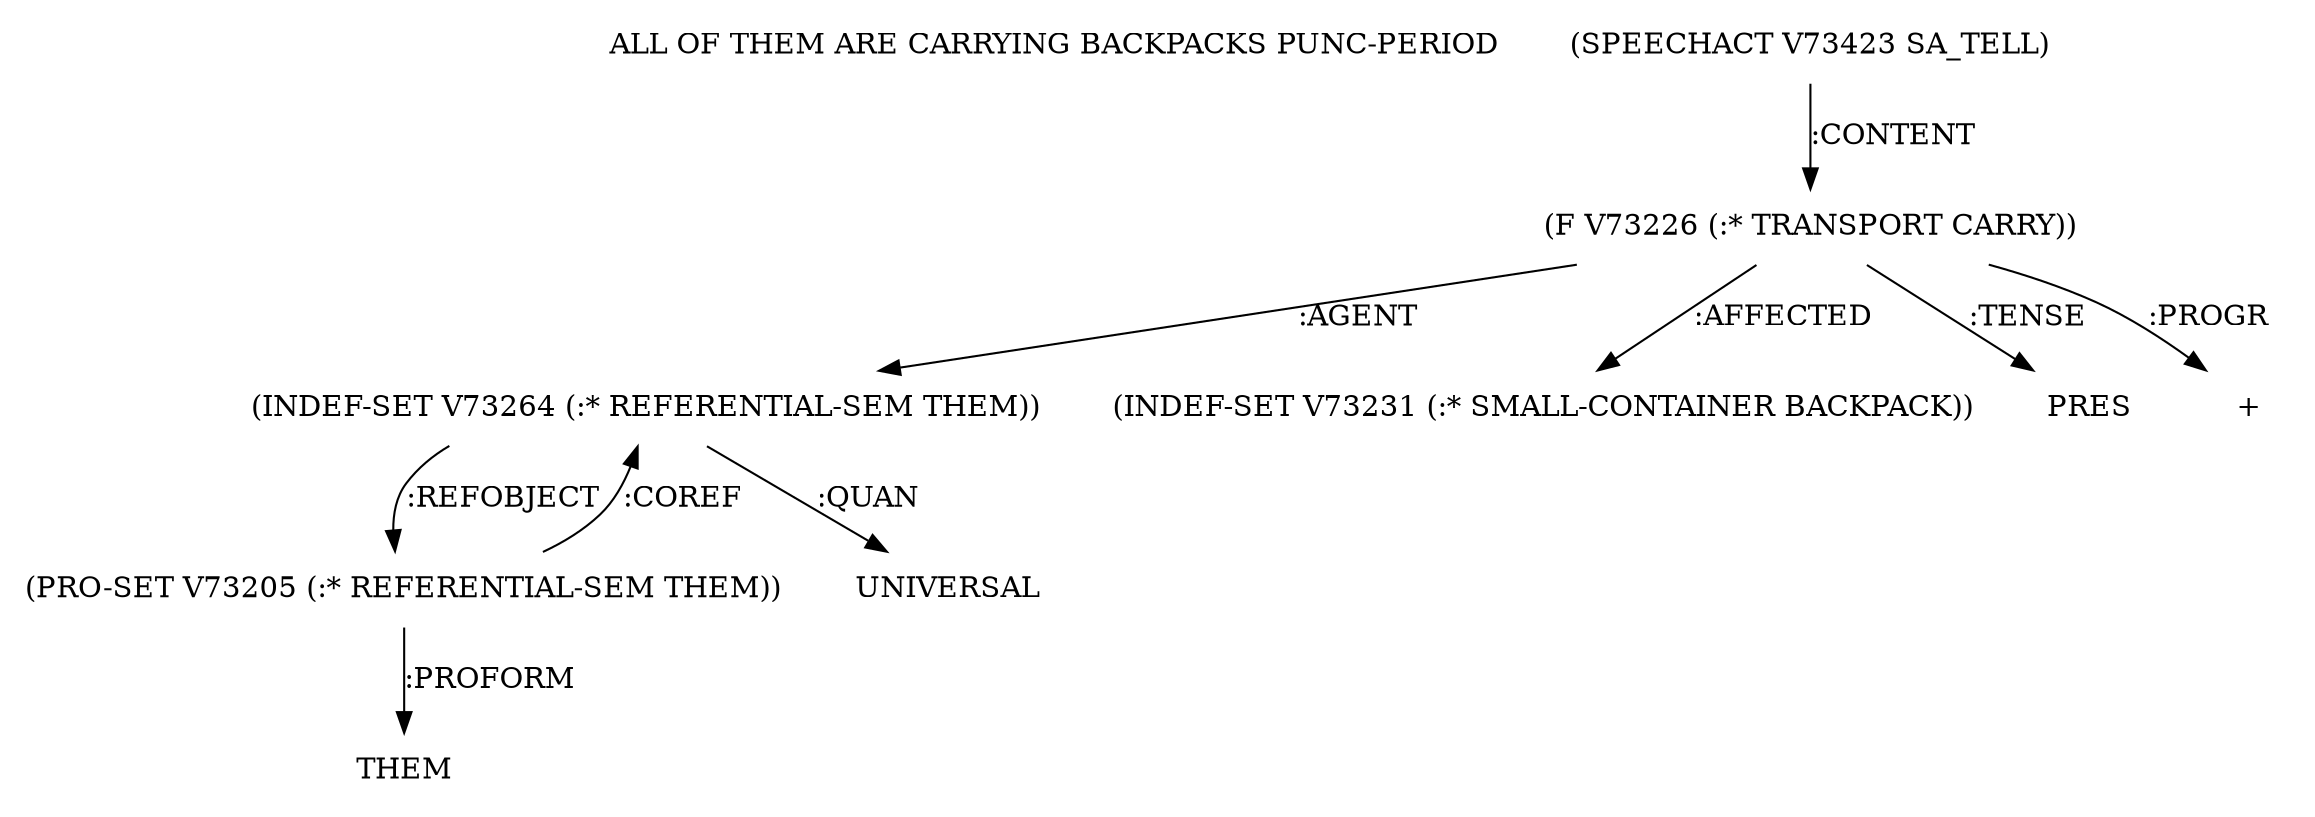 digraph Terms {
  node [shape=none]
  "ALL OF THEM ARE CARRYING BACKPACKS PUNC-PERIOD"
  "V73423" [label="(SPEECHACT V73423 SA_TELL)"]
  "V73423" -> "V73226" [label=":CONTENT"]
  "V73226" [label="(F V73226 (:* TRANSPORT CARRY))"]
  "V73226" -> "V73264" [label=":AGENT"]
  "V73226" -> "V73231" [label=":AFFECTED"]
  "V73226" -> "NT73794" [label=":TENSE"]
  "NT73794" [label="PRES"]
  "V73226" -> "NT73795" [label=":PROGR"]
  "NT73795" [label="+"]
  "V73264" [label="(INDEF-SET V73264 (:* REFERENTIAL-SEM THEM))"]
  "V73264" -> "V73205" [label=":REFOBJECT"]
  "V73264" -> "NT73796" [label=":QUAN"]
  "NT73796" [label="UNIVERSAL"]
  "V73205" [label="(PRO-SET V73205 (:* REFERENTIAL-SEM THEM))"]
  "V73205" -> "NT73797" [label=":PROFORM"]
  "NT73797" [label="THEM"]
  "V73205" -> "V73264" [label=":COREF"]
  "V73231" [label="(INDEF-SET V73231 (:* SMALL-CONTAINER BACKPACK))"]
}
